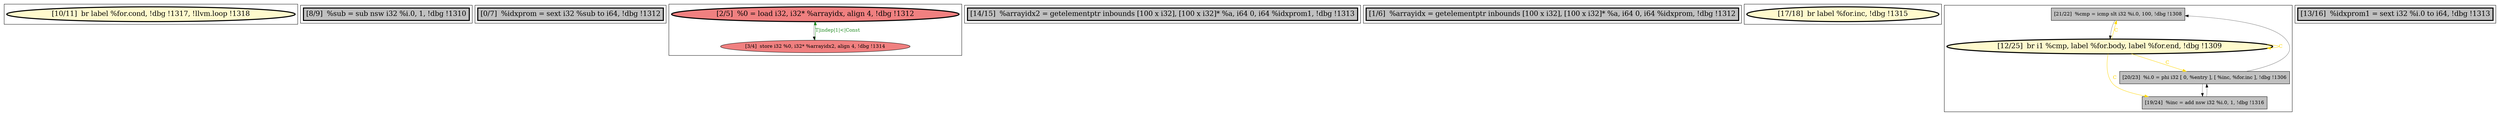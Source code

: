 
digraph G {





subgraph cluster8 {


node139 [penwidth=3.0,fontsize=20,fillcolor=lemonchiffon,label="[10/11]  br label %for.cond, !dbg !1317, !llvm.loop !1318",shape=ellipse,style=filled ]



}

subgraph cluster7 {


node138 [penwidth=3.0,fontsize=20,fillcolor=grey,label="[8/9]  %sub = sub nsw i32 %i.0, 1, !dbg !1310",shape=rectangle,style=filled ]



}

subgraph cluster6 {


node137 [penwidth=3.0,fontsize=20,fillcolor=grey,label="[0/7]  %idxprom = sext i32 %sub to i64, !dbg !1312",shape=rectangle,style=filled ]



}

subgraph cluster0 {


node128 [penwidth=3.0,fontsize=20,fillcolor=lightcoral,label="[2/5]  %0 = load i32, i32* %arrayidx, align 4, !dbg !1312",shape=ellipse,style=filled ]
node127 [fillcolor=lightcoral,label="[3/4]  store i32 %0, i32* %arrayidx2, align 4, !dbg !1314",shape=ellipse,style=filled ]

node127->node128 [style=solid,color=forestgreen,label="T|indep|1|<|Const",penwidth=1.0,fontcolor=forestgreen ]
node128->node127 [style=solid,color=black,label="",penwidth=0.5,fontcolor=black ]


}

subgraph cluster5 {


node136 [penwidth=3.0,fontsize=20,fillcolor=grey,label="[14/15]  %arrayidx2 = getelementptr inbounds [100 x i32], [100 x i32]* %a, i64 0, i64 %idxprom1, !dbg !1313",shape=rectangle,style=filled ]



}

subgraph cluster1 {


node129 [penwidth=3.0,fontsize=20,fillcolor=grey,label="[1/6]  %arrayidx = getelementptr inbounds [100 x i32], [100 x i32]* %a, i64 0, i64 %idxprom, !dbg !1312",shape=rectangle,style=filled ]



}

subgraph cluster2 {


node130 [penwidth=3.0,fontsize=20,fillcolor=lemonchiffon,label="[17/18]  br label %for.inc, !dbg !1315",shape=ellipse,style=filled ]



}

subgraph cluster3 {


node134 [fillcolor=grey,label="[21/22]  %cmp = icmp slt i32 %i.0, 100, !dbg !1308",shape=rectangle,style=filled ]
node133 [penwidth=3.0,fontsize=20,fillcolor=lemonchiffon,label="[12/25]  br i1 %cmp, label %for.body, label %for.end, !dbg !1309",shape=ellipse,style=filled ]
node131 [fillcolor=grey,label="[19/24]  %inc = add nsw i32 %i.0, 1, !dbg !1316",shape=rectangle,style=filled ]
node132 [fillcolor=grey,label="[20/23]  %i.0 = phi i32 [ 0, %entry ], [ %inc, %for.inc ], !dbg !1306",shape=rectangle,style=filled ]

node133->node134 [style=solid,color=gold,label="C",penwidth=1.0,fontcolor=gold ]
node134->node133 [style=solid,color=black,label="",penwidth=0.5,fontcolor=black ]
node132->node131 [style=solid,color=black,label="",penwidth=0.5,fontcolor=black ]
node131->node132 [style=solid,color=black,label="",penwidth=0.5,fontcolor=black ]
node132->node134 [style=solid,color=black,label="",penwidth=0.5,fontcolor=black ]
node133->node133 [style=solid,color=gold,label="C",penwidth=1.0,fontcolor=gold ]
node133->node132 [style=solid,color=gold,label="C",penwidth=1.0,fontcolor=gold ]
node133->node131 [style=solid,color=gold,label="C",penwidth=1.0,fontcolor=gold ]


}

subgraph cluster4 {


node135 [penwidth=3.0,fontsize=20,fillcolor=grey,label="[13/16]  %idxprom1 = sext i32 %i.0 to i64, !dbg !1313",shape=rectangle,style=filled ]



}

}
